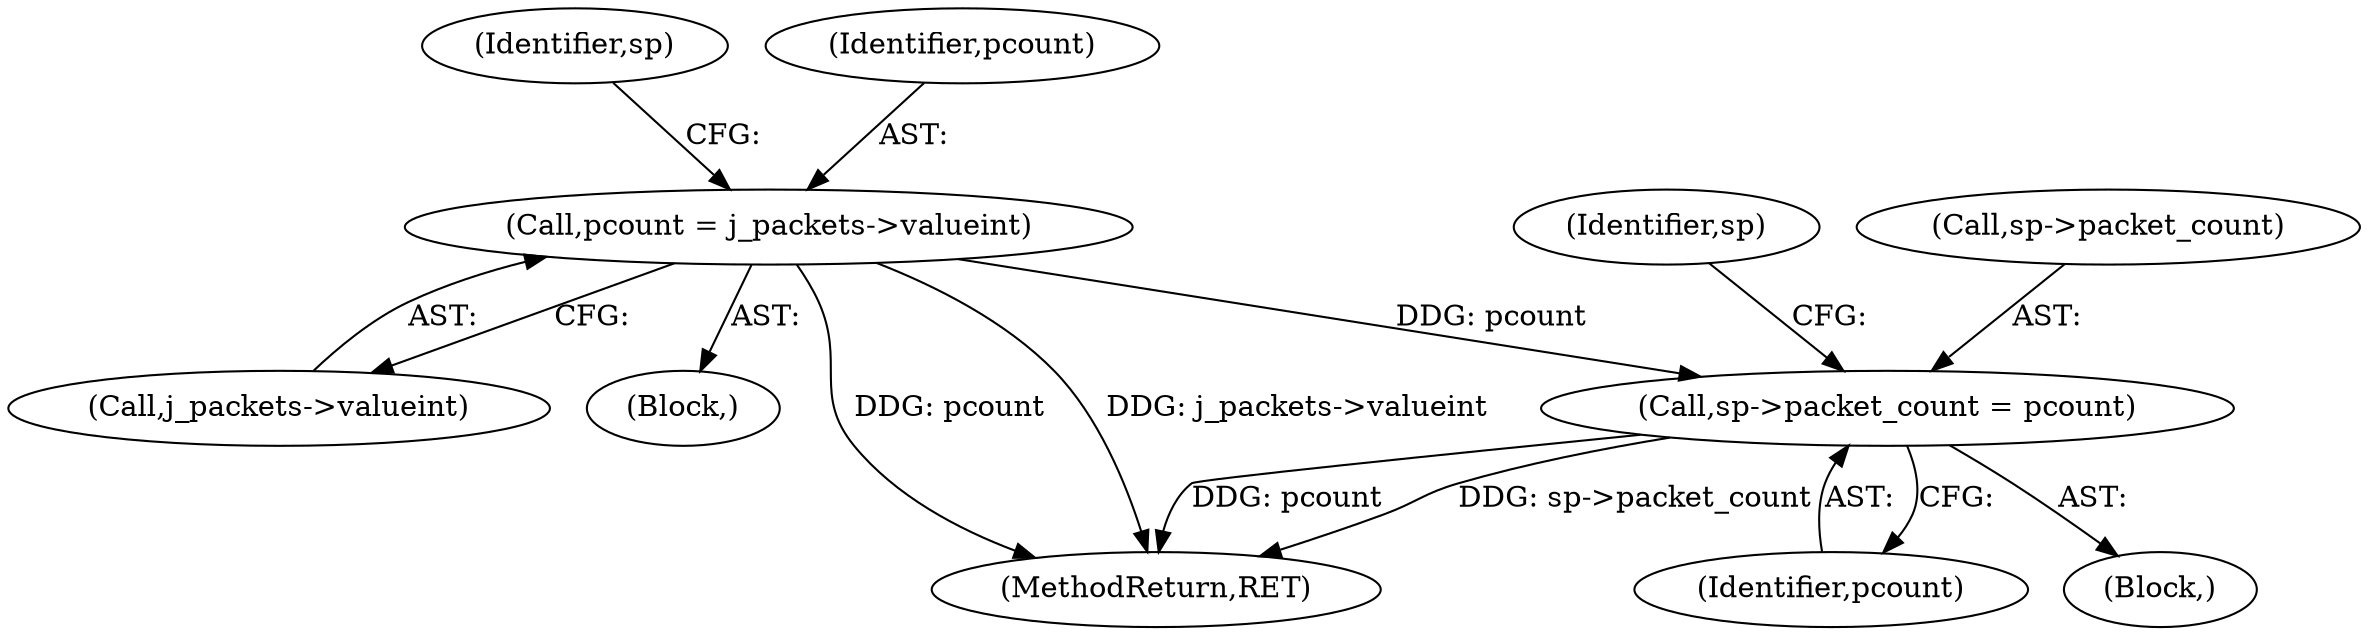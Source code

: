 digraph "0_iperf_91f2fa59e8ed80dfbf400add0164ee0e508e412a_48@pointer" {
"1000433" [label="(Call,sp->packet_count = pcount)"];
"1000392" [label="(Call,pcount = j_packets->valueint)"];
"1000441" [label="(Identifier,sp)"];
"1000400" [label="(Identifier,sp)"];
"1000394" [label="(Call,j_packets->valueint)"];
"1000510" [label="(MethodReturn,RET)"];
"1000366" [label="(Block,)"];
"1000422" [label="(Block,)"];
"1000437" [label="(Identifier,pcount)"];
"1000434" [label="(Call,sp->packet_count)"];
"1000393" [label="(Identifier,pcount)"];
"1000392" [label="(Call,pcount = j_packets->valueint)"];
"1000433" [label="(Call,sp->packet_count = pcount)"];
"1000433" -> "1000422"  [label="AST: "];
"1000433" -> "1000437"  [label="CFG: "];
"1000434" -> "1000433"  [label="AST: "];
"1000437" -> "1000433"  [label="AST: "];
"1000441" -> "1000433"  [label="CFG: "];
"1000433" -> "1000510"  [label="DDG: pcount"];
"1000433" -> "1000510"  [label="DDG: sp->packet_count"];
"1000392" -> "1000433"  [label="DDG: pcount"];
"1000392" -> "1000366"  [label="AST: "];
"1000392" -> "1000394"  [label="CFG: "];
"1000393" -> "1000392"  [label="AST: "];
"1000394" -> "1000392"  [label="AST: "];
"1000400" -> "1000392"  [label="CFG: "];
"1000392" -> "1000510"  [label="DDG: j_packets->valueint"];
"1000392" -> "1000510"  [label="DDG: pcount"];
}

